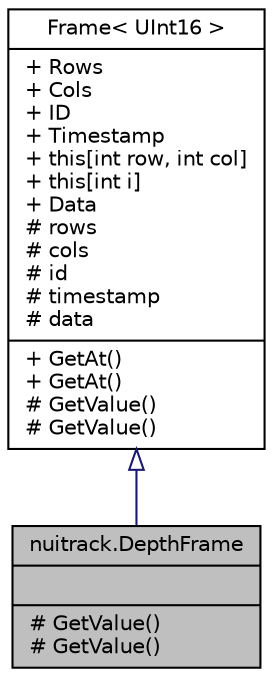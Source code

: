 digraph "nuitrack.DepthFrame"
{
  edge [fontname="Helvetica",fontsize="10",labelfontname="Helvetica",labelfontsize="10"];
  node [fontname="Helvetica",fontsize="10",shape=record];
  Node1 [label="{nuitrack.DepthFrame\n||# GetValue()\l# GetValue()\l}",height=0.2,width=0.4,color="black", fillcolor="grey75", style="filled" fontcolor="black"];
  Node2 -> Node1 [dir="back",color="midnightblue",fontsize="10",style="solid",arrowtail="onormal",fontname="Helvetica"];
  Node2 [label="{Frame\< UInt16 \>\n|+ Rows\l+ Cols\l+ ID\l+ Timestamp\l+ this[int row, int col]\l+ this[int i]\l+ Data\l# rows\l# cols\l# id\l# timestamp\l# data\l|+ GetAt()\l+ GetAt()\l# GetValue()\l# GetValue()\l}",height=0.2,width=0.4,color="black", fillcolor="white", style="filled",URL="$classnuitrack_1_1Frame_3_01T_01_4.html",tooltip="Represents a generalized frame. "];
}
